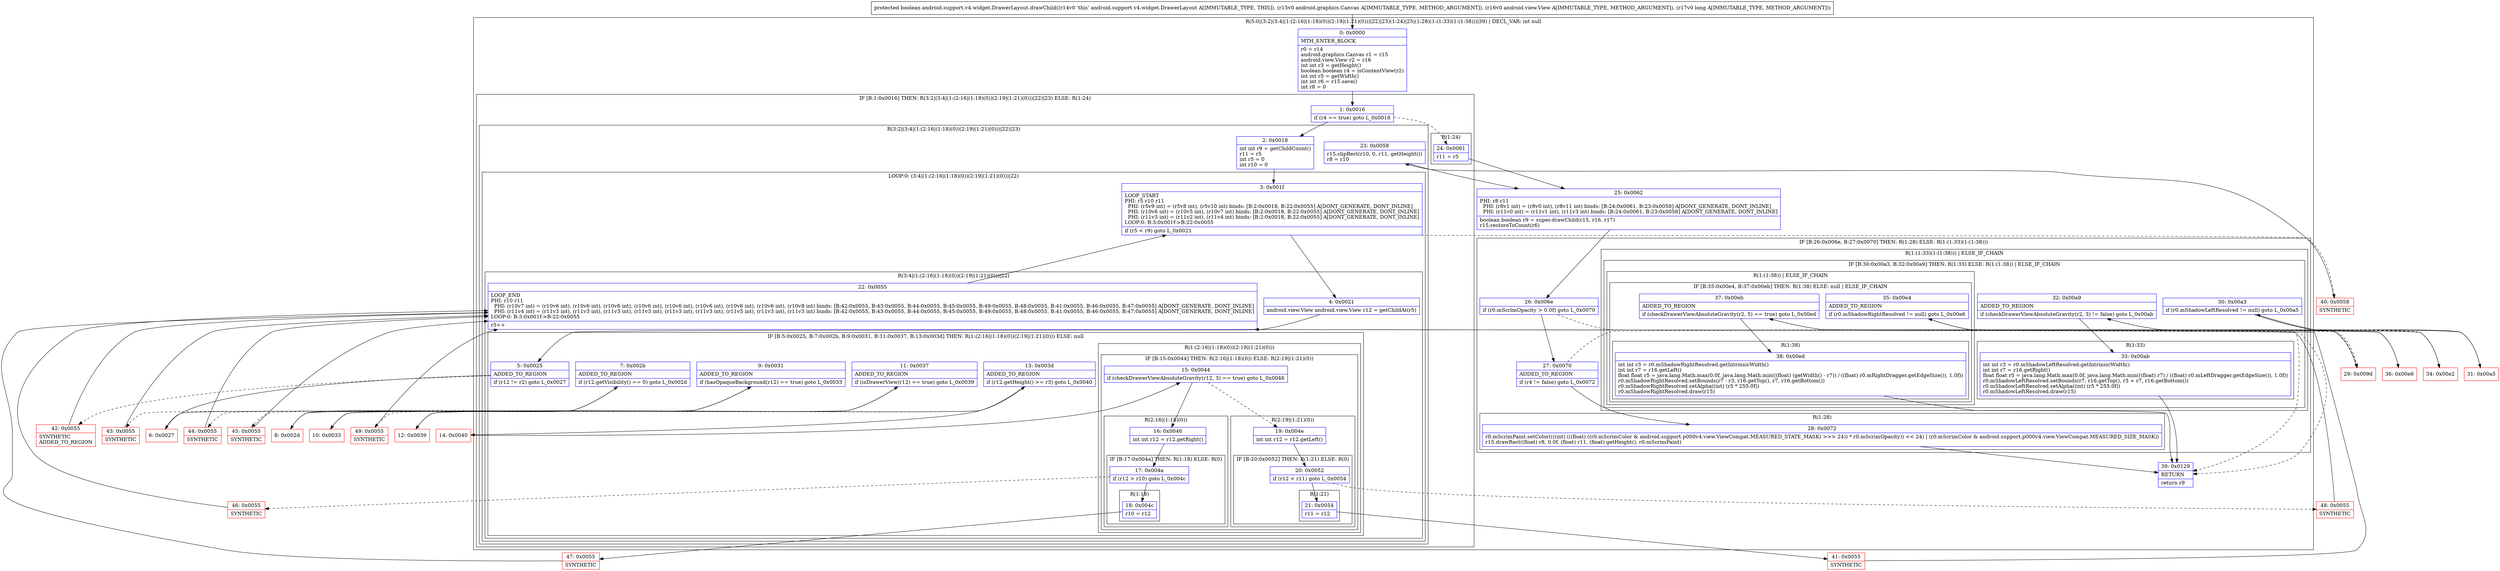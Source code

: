 digraph "CFG forandroid.support.v4.widget.DrawerLayout.drawChild(Landroid\/graphics\/Canvas;Landroid\/view\/View;J)Z" {
subgraph cluster_Region_1725849578 {
label = "R(5:0|(3:2|(3:4|(1:(2:16|(1:18)(0))(2:19|(1:21)(0)))|22)|23)(1:24)|25|(1:28)(1:(1:33)(1:(1:38)))|39) | DECL_VAR: int null\l";
node [shape=record,color=blue];
Node_0 [shape=record,label="{0\:\ 0x0000|MTH_ENTER_BLOCK\l|r0 = r14\landroid.graphics.Canvas r1 = r15\landroid.view.View r2 = r16\lint int r3 = getHeight()\lboolean boolean r4 = isContentView(r2)\lint int r5 = getWidth()\lint int r6 = r15.save()\lint r8 = 0\l}"];
subgraph cluster_IfRegion_2087736614 {
label = "IF [B:1:0x0016] THEN: R(3:2|(3:4|(1:(2:16|(1:18)(0))(2:19|(1:21)(0)))|22)|23) ELSE: R(1:24)";
node [shape=record,color=blue];
Node_1 [shape=record,label="{1\:\ 0x0016|if (r4 == true) goto L_0x0018\l}"];
subgraph cluster_Region_1803537027 {
label = "R(3:2|(3:4|(1:(2:16|(1:18)(0))(2:19|(1:21)(0)))|22)|23)";
node [shape=record,color=blue];
Node_2 [shape=record,label="{2\:\ 0x0018|int int r9 = getChildCount()\lr11 = r5\lint r5 = 0\lint r10 = 0\l}"];
subgraph cluster_LoopRegion_756965812 {
label = "LOOP:0: (3:4|(1:(2:16|(1:18)(0))(2:19|(1:21)(0)))|22)";
node [shape=record,color=blue];
Node_3 [shape=record,label="{3\:\ 0x001f|LOOP_START\lPHI: r5 r10 r11 \l  PHI: (r5v9 int) = (r5v8 int), (r5v10 int) binds: [B:2:0x0018, B:22:0x0055] A[DONT_GENERATE, DONT_INLINE]\l  PHI: (r10v6 int) = (r10v5 int), (r10v7 int) binds: [B:2:0x0018, B:22:0x0055] A[DONT_GENERATE, DONT_INLINE]\l  PHI: (r11v3 int) = (r11v2 int), (r11v4 int) binds: [B:2:0x0018, B:22:0x0055] A[DONT_GENERATE, DONT_INLINE]\lLOOP:0: B:3:0x001f\-\>B:22:0x0055\l|if (r5 \< r9) goto L_0x0021\l}"];
subgraph cluster_Region_642964032 {
label = "R(3:4|(1:(2:16|(1:18)(0))(2:19|(1:21)(0)))|22)";
node [shape=record,color=blue];
Node_4 [shape=record,label="{4\:\ 0x0021|android.view.View android.view.View r12 = getChildAt(r5)\l}"];
subgraph cluster_IfRegion_205166691 {
label = "IF [B:5:0x0025, B:7:0x002b, B:9:0x0031, B:11:0x0037, B:13:0x003d] THEN: R(1:(2:16|(1:18)(0))(2:19|(1:21)(0))) ELSE: null";
node [shape=record,color=blue];
Node_5 [shape=record,label="{5\:\ 0x0025|ADDED_TO_REGION\l|if (r12 != r2) goto L_0x0027\l}"];
Node_7 [shape=record,label="{7\:\ 0x002b|ADDED_TO_REGION\l|if (r12.getVisibility() == 0) goto L_0x002d\l}"];
Node_9 [shape=record,label="{9\:\ 0x0031|ADDED_TO_REGION\l|if (hasOpaqueBackground(r12) == true) goto L_0x0033\l}"];
Node_11 [shape=record,label="{11\:\ 0x0037|ADDED_TO_REGION\l|if (isDrawerView(r12) == true) goto L_0x0039\l}"];
Node_13 [shape=record,label="{13\:\ 0x003d|ADDED_TO_REGION\l|if (r12.getHeight() \>= r3) goto L_0x0040\l}"];
subgraph cluster_Region_1815280742 {
label = "R(1:(2:16|(1:18)(0))(2:19|(1:21)(0)))";
node [shape=record,color=blue];
subgraph cluster_IfRegion_1920647990 {
label = "IF [B:15:0x0044] THEN: R(2:16|(1:18)(0)) ELSE: R(2:19|(1:21)(0))";
node [shape=record,color=blue];
Node_15 [shape=record,label="{15\:\ 0x0044|if (checkDrawerViewAbsoluteGravity(r12, 3) == true) goto L_0x0046\l}"];
subgraph cluster_Region_1120573411 {
label = "R(2:16|(1:18)(0))";
node [shape=record,color=blue];
Node_16 [shape=record,label="{16\:\ 0x0046|int int r12 = r12.getRight()\l}"];
subgraph cluster_IfRegion_750191829 {
label = "IF [B:17:0x004a] THEN: R(1:18) ELSE: R(0)";
node [shape=record,color=blue];
Node_17 [shape=record,label="{17\:\ 0x004a|if (r12 \> r10) goto L_0x004c\l}"];
subgraph cluster_Region_1341331739 {
label = "R(1:18)";
node [shape=record,color=blue];
Node_18 [shape=record,label="{18\:\ 0x004c|r10 = r12\l}"];
}
subgraph cluster_Region_766298376 {
label = "R(0)";
node [shape=record,color=blue];
}
}
}
subgraph cluster_Region_354837856 {
label = "R(2:19|(1:21)(0))";
node [shape=record,color=blue];
Node_19 [shape=record,label="{19\:\ 0x004e|int int r12 = r12.getLeft()\l}"];
subgraph cluster_IfRegion_27478717 {
label = "IF [B:20:0x0052] THEN: R(1:21) ELSE: R(0)";
node [shape=record,color=blue];
Node_20 [shape=record,label="{20\:\ 0x0052|if (r12 \< r11) goto L_0x0054\l}"];
subgraph cluster_Region_2072906030 {
label = "R(1:21)";
node [shape=record,color=blue];
Node_21 [shape=record,label="{21\:\ 0x0054|r11 = r12\l}"];
}
subgraph cluster_Region_1448243391 {
label = "R(0)";
node [shape=record,color=blue];
}
}
}
}
}
}
Node_22 [shape=record,label="{22\:\ 0x0055|LOOP_END\lPHI: r10 r11 \l  PHI: (r10v7 int) = (r10v6 int), (r10v6 int), (r10v6 int), (r10v6 int), (r10v6 int), (r10v6 int), (r10v6 int), (r10v6 int), (r10v8 int) binds: [B:42:0x0055, B:43:0x0055, B:44:0x0055, B:45:0x0055, B:49:0x0055, B:48:0x0055, B:41:0x0055, B:46:0x0055, B:47:0x0055] A[DONT_GENERATE, DONT_INLINE]\l  PHI: (r11v4 int) = (r11v3 int), (r11v3 int), (r11v3 int), (r11v3 int), (r11v3 int), (r11v3 int), (r11v5 int), (r11v3 int), (r11v3 int) binds: [B:42:0x0055, B:43:0x0055, B:44:0x0055, B:45:0x0055, B:49:0x0055, B:48:0x0055, B:41:0x0055, B:46:0x0055, B:47:0x0055] A[DONT_GENERATE, DONT_INLINE]\lLOOP:0: B:3:0x001f\-\>B:22:0x0055\l|r5++\l}"];
}
}
Node_23 [shape=record,label="{23\:\ 0x0058|r15.clipRect(r10, 0, r11, getHeight())\lr8 = r10\l}"];
}
subgraph cluster_Region_676272793 {
label = "R(1:24)";
node [shape=record,color=blue];
Node_24 [shape=record,label="{24\:\ 0x0061|r11 = r5\l}"];
}
}
Node_25 [shape=record,label="{25\:\ 0x0062|PHI: r8 r11 \l  PHI: (r8v1 int) = (r8v0 int), (r8v11 int) binds: [B:24:0x0061, B:23:0x0058] A[DONT_GENERATE, DONT_INLINE]\l  PHI: (r11v0 int) = (r11v1 int), (r11v3 int) binds: [B:24:0x0061, B:23:0x0058] A[DONT_GENERATE, DONT_INLINE]\l|boolean boolean r9 = super.drawChild(r15, r16, r17)\lr15.restoreToCount(r6)\l}"];
subgraph cluster_IfRegion_609301323 {
label = "IF [B:26:0x006e, B:27:0x0070] THEN: R(1:28) ELSE: R(1:(1:33)(1:(1:38)))";
node [shape=record,color=blue];
Node_26 [shape=record,label="{26\:\ 0x006e|if (r0.mScrimOpacity \> 0.0f) goto L_0x0070\l}"];
Node_27 [shape=record,label="{27\:\ 0x0070|ADDED_TO_REGION\l|if (r4 != false) goto L_0x0072\l}"];
subgraph cluster_Region_1458086867 {
label = "R(1:28)";
node [shape=record,color=blue];
Node_28 [shape=record,label="{28\:\ 0x0072|r0.mScrimPaint.setColor((((int) (((float) ((r0.mScrimColor & android.support.p000v4.view.ViewCompat.MEASURED_STATE_MASK) \>\>\> 24)) * r0.mScrimOpacity)) \<\< 24) \| (r0.mScrimColor & android.support.p000v4.view.ViewCompat.MEASURED_SIZE_MASK))\lr15.drawRect((float) r8, 0.0f, (float) r11, (float) getHeight(), r0.mScrimPaint)\l}"];
}
subgraph cluster_Region_1964032245 {
label = "R(1:(1:33)(1:(1:38))) | ELSE_IF_CHAIN\l";
node [shape=record,color=blue];
subgraph cluster_IfRegion_1946643678 {
label = "IF [B:30:0x00a3, B:32:0x00a9] THEN: R(1:33) ELSE: R(1:(1:38)) | ELSE_IF_CHAIN\l";
node [shape=record,color=blue];
Node_30 [shape=record,label="{30\:\ 0x00a3|if (r0.mShadowLeftResolved != null) goto L_0x00a5\l}"];
Node_32 [shape=record,label="{32\:\ 0x00a9|ADDED_TO_REGION\l|if (checkDrawerViewAbsoluteGravity(r2, 3) != false) goto L_0x00ab\l}"];
subgraph cluster_Region_1056680835 {
label = "R(1:33)";
node [shape=record,color=blue];
Node_33 [shape=record,label="{33\:\ 0x00ab|int int r3 = r0.mShadowLeftResolved.getIntrinsicWidth()\lint int r7 = r16.getRight()\lfloat float r5 = java.lang.Math.max(0.0f, java.lang.Math.min(((float) r7) \/ ((float) r0.mLeftDragger.getEdgeSize()), 1.0f))\lr0.mShadowLeftResolved.setBounds(r7, r16.getTop(), r3 + r7, r16.getBottom())\lr0.mShadowLeftResolved.setAlpha((int) (r5 * 255.0f))\lr0.mShadowLeftResolved.draw(r15)\l}"];
}
subgraph cluster_Region_238736381 {
label = "R(1:(1:38)) | ELSE_IF_CHAIN\l";
node [shape=record,color=blue];
subgraph cluster_IfRegion_1757771483 {
label = "IF [B:35:0x00e4, B:37:0x00eb] THEN: R(1:38) ELSE: null | ELSE_IF_CHAIN\l";
node [shape=record,color=blue];
Node_35 [shape=record,label="{35\:\ 0x00e4|ADDED_TO_REGION\l|if (r0.mShadowRightResolved != null) goto L_0x00e6\l}"];
Node_37 [shape=record,label="{37\:\ 0x00eb|ADDED_TO_REGION\l|if (checkDrawerViewAbsoluteGravity(r2, 5) == true) goto L_0x00ed\l}"];
subgraph cluster_Region_1848700686 {
label = "R(1:38)";
node [shape=record,color=blue];
Node_38 [shape=record,label="{38\:\ 0x00ed|int int r3 = r0.mShadowRightResolved.getIntrinsicWidth()\lint int r7 = r16.getLeft()\lfloat float r5 = java.lang.Math.max(0.0f, java.lang.Math.min(((float) (getWidth() \- r7)) \/ ((float) r0.mRightDragger.getEdgeSize()), 1.0f))\lr0.mShadowRightResolved.setBounds(r7 \- r3, r16.getTop(), r7, r16.getBottom())\lr0.mShadowRightResolved.setAlpha((int) (r5 * 255.0f))\lr0.mShadowRightResolved.draw(r15)\l}"];
}
}
}
}
}
}
Node_39 [shape=record,label="{39\:\ 0x0129|RETURN\l|return r9\l}"];
}
Node_6 [shape=record,color=red,label="{6\:\ 0x0027}"];
Node_8 [shape=record,color=red,label="{8\:\ 0x002d}"];
Node_10 [shape=record,color=red,label="{10\:\ 0x0033}"];
Node_12 [shape=record,color=red,label="{12\:\ 0x0039}"];
Node_14 [shape=record,color=red,label="{14\:\ 0x0040}"];
Node_29 [shape=record,color=red,label="{29\:\ 0x009d}"];
Node_31 [shape=record,color=red,label="{31\:\ 0x00a5}"];
Node_34 [shape=record,color=red,label="{34\:\ 0x00e2}"];
Node_36 [shape=record,color=red,label="{36\:\ 0x00e6}"];
Node_40 [shape=record,color=red,label="{40\:\ 0x0058|SYNTHETIC\l}"];
Node_41 [shape=record,color=red,label="{41\:\ 0x0055|SYNTHETIC\l}"];
Node_42 [shape=record,color=red,label="{42\:\ 0x0055|SYNTHETIC\lADDED_TO_REGION\l}"];
Node_43 [shape=record,color=red,label="{43\:\ 0x0055|SYNTHETIC\l}"];
Node_44 [shape=record,color=red,label="{44\:\ 0x0055|SYNTHETIC\l}"];
Node_45 [shape=record,color=red,label="{45\:\ 0x0055|SYNTHETIC\l}"];
Node_46 [shape=record,color=red,label="{46\:\ 0x0055|SYNTHETIC\l}"];
Node_47 [shape=record,color=red,label="{47\:\ 0x0055|SYNTHETIC\l}"];
Node_48 [shape=record,color=red,label="{48\:\ 0x0055|SYNTHETIC\l}"];
Node_49 [shape=record,color=red,label="{49\:\ 0x0055|SYNTHETIC\l}"];
MethodNode[shape=record,label="{protected boolean android.support.v4.widget.DrawerLayout.drawChild((r14v0 'this' android.support.v4.widget.DrawerLayout A[IMMUTABLE_TYPE, THIS]), (r15v0 android.graphics.Canvas A[IMMUTABLE_TYPE, METHOD_ARGUMENT]), (r16v0 android.view.View A[IMMUTABLE_TYPE, METHOD_ARGUMENT]), (r17v0 long A[IMMUTABLE_TYPE, METHOD_ARGUMENT])) }"];
MethodNode -> Node_0;
Node_0 -> Node_1;
Node_1 -> Node_2;
Node_1 -> Node_24[style=dashed];
Node_2 -> Node_3;
Node_3 -> Node_4;
Node_3 -> Node_40[style=dashed];
Node_4 -> Node_5;
Node_5 -> Node_6;
Node_5 -> Node_42[style=dashed];
Node_7 -> Node_8;
Node_7 -> Node_43[style=dashed];
Node_9 -> Node_10;
Node_9 -> Node_44[style=dashed];
Node_11 -> Node_12;
Node_11 -> Node_45[style=dashed];
Node_13 -> Node_14;
Node_13 -> Node_49[style=dashed];
Node_15 -> Node_16;
Node_15 -> Node_19[style=dashed];
Node_16 -> Node_17;
Node_17 -> Node_18;
Node_17 -> Node_46[style=dashed];
Node_18 -> Node_47;
Node_19 -> Node_20;
Node_20 -> Node_21;
Node_20 -> Node_48[style=dashed];
Node_21 -> Node_41;
Node_22 -> Node_3;
Node_23 -> Node_25;
Node_24 -> Node_25;
Node_25 -> Node_26;
Node_26 -> Node_27;
Node_26 -> Node_29[style=dashed];
Node_27 -> Node_28;
Node_27 -> Node_29[style=dashed];
Node_28 -> Node_39;
Node_30 -> Node_31;
Node_30 -> Node_34[style=dashed];
Node_32 -> Node_33;
Node_32 -> Node_34[style=dashed];
Node_33 -> Node_39;
Node_35 -> Node_36;
Node_35 -> Node_39[style=dashed];
Node_37 -> Node_38;
Node_37 -> Node_39[style=dashed];
Node_38 -> Node_39;
Node_6 -> Node_7;
Node_8 -> Node_9;
Node_10 -> Node_11;
Node_12 -> Node_13;
Node_14 -> Node_15;
Node_29 -> Node_30;
Node_31 -> Node_32;
Node_34 -> Node_35;
Node_36 -> Node_37;
Node_40 -> Node_23;
Node_41 -> Node_22;
Node_42 -> Node_22;
Node_43 -> Node_22;
Node_44 -> Node_22;
Node_45 -> Node_22;
Node_46 -> Node_22;
Node_47 -> Node_22;
Node_48 -> Node_22;
Node_49 -> Node_22;
}

